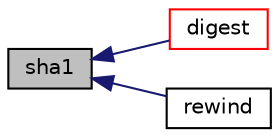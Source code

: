 digraph "sha1"
{
  bgcolor="transparent";
  edge [fontname="Helvetica",fontsize="10",labelfontname="Helvetica",labelfontsize="10"];
  node [fontname="Helvetica",fontsize="10",shape=record];
  rankdir="LR";
  Node1 [label="sha1",height=0.2,width=0.4,color="black", fillcolor="grey75", style="filled", fontcolor="black"];
  Node1 -> Node2 [dir="back",color="midnightblue",fontsize="10",style="solid",fontname="Helvetica"];
  Node2 [label="digest",height=0.2,width=0.4,color="red",URL="$a01722.html#accaac6f545b7e2a0b7815eefee071005",tooltip="Return SHA1::Digest for the data processed until now. "];
  Node1 -> Node3 [dir="back",color="midnightblue",fontsize="10",style="solid",fontname="Helvetica"];
  Node3 [label="rewind",height=0.2,width=0.4,color="black",URL="$a01722.html#ab8734e666421c9fe3b6380a818c6c727",tooltip="Clear the SHA1 calculation. "];
}
